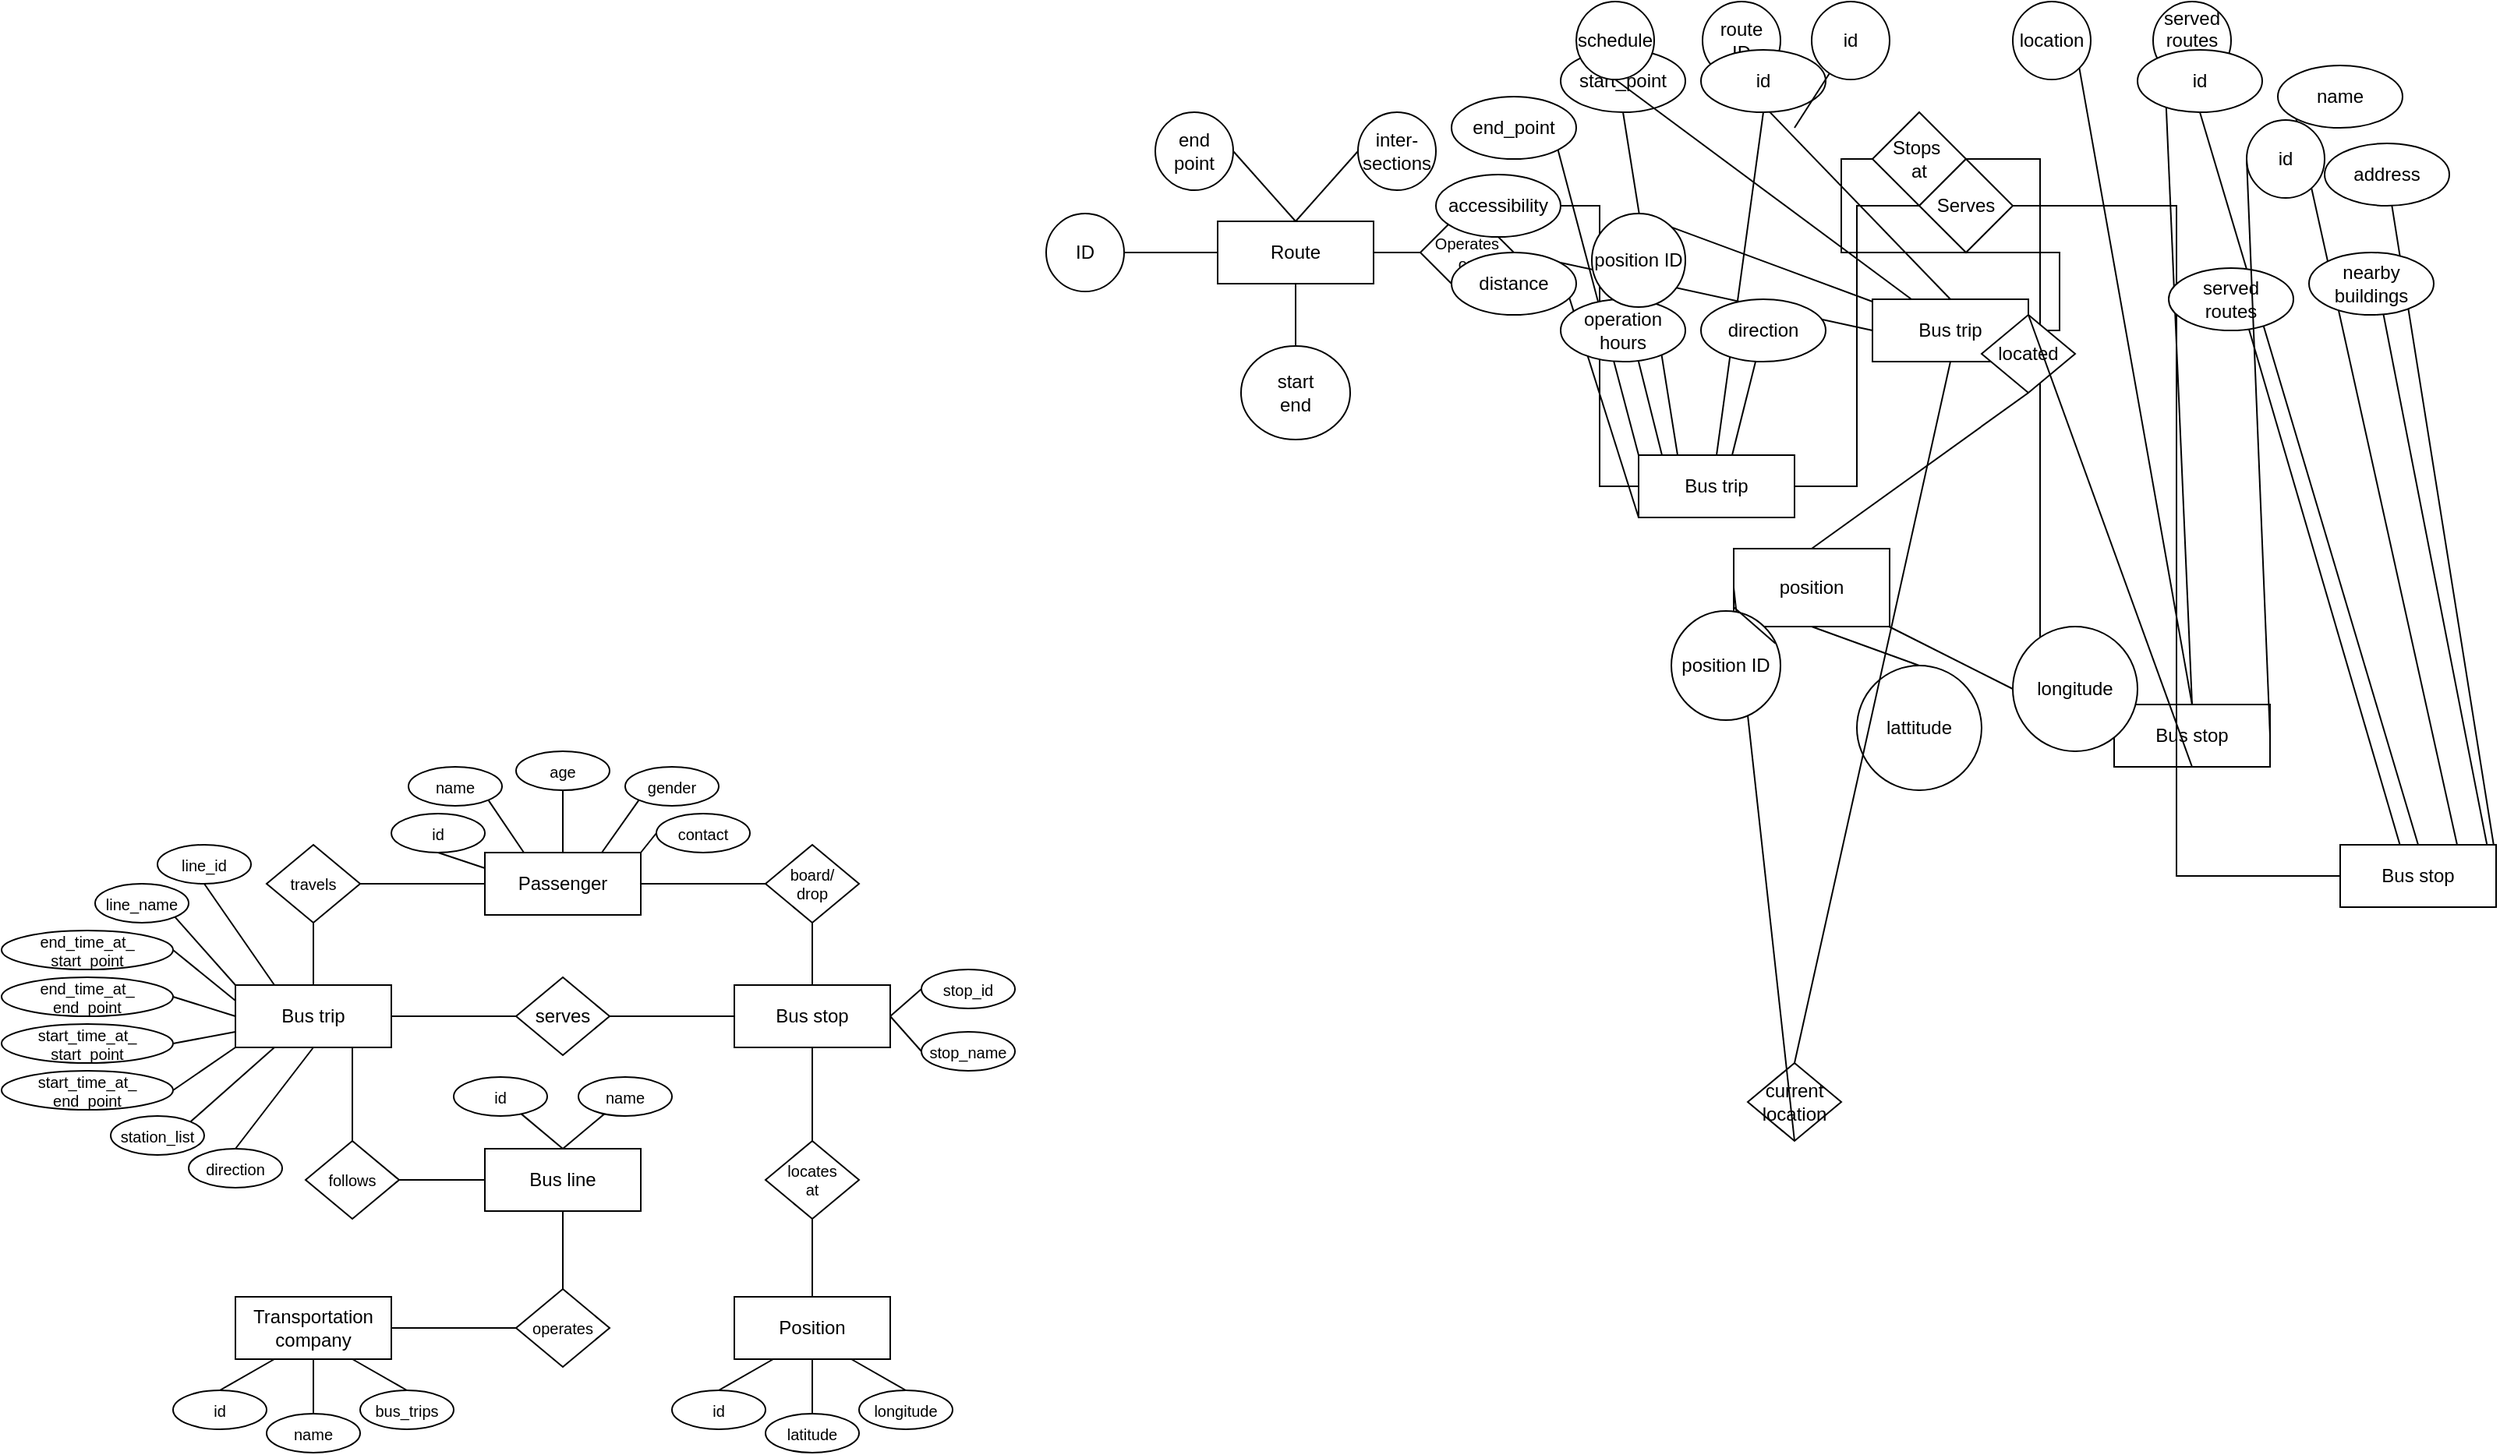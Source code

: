 <mxfile version="24.2.2" type="device">
  <diagram name="Page-1" id="OgqWzHOYpkqpAx2CG4Mx">
    <mxGraphModel dx="1718" dy="446" grid="1" gridSize="10" guides="1" tooltips="1" connect="1" arrows="1" fold="1" page="1" pageScale="1" pageWidth="850" pageHeight="1100" math="0" shadow="0">
      <root>
        <mxCell id="0" />
        <mxCell id="1" parent="0" />
        <mxCell id="xIa3Vx79y7yh4UbGRc0e-11" style="edgeStyle=orthogonalEdgeStyle;rounded=0;orthogonalLoop=1;jettySize=auto;html=1;exitX=1;exitY=0.5;exitDx=0;exitDy=0;entryX=0;entryY=0.5;entryDx=0;entryDy=0;endArrow=none;endFill=0;" parent="1" source="xIa3Vx79y7yh4UbGRc0e-1" target="xIa3Vx79y7yh4UbGRc0e-10" edge="1">
          <mxGeometry relative="1" as="geometry" />
        </mxCell>
        <mxCell id="xIa3Vx79y7yh4UbGRc0e-1" value="Bus trip" style="rounded=0;whiteSpace=wrap;html=1;" parent="1" vertex="1">
          <mxGeometry x="390" y="200" width="100" height="40" as="geometry" />
        </mxCell>
        <mxCell id="xIa3Vx79y7yh4UbGRc0e-22" style="edgeStyle=orthogonalEdgeStyle;rounded=0;orthogonalLoop=1;jettySize=auto;html=1;exitX=1;exitY=0.5;exitDx=0;exitDy=0;entryX=0;entryY=0.5;entryDx=0;entryDy=0;endArrow=none;endFill=0;" parent="1" source="xIa3Vx79y7yh4UbGRc0e-4" target="xIa3Vx79y7yh4UbGRc0e-19" edge="1">
          <mxGeometry relative="1" as="geometry" />
        </mxCell>
        <mxCell id="xIa3Vx79y7yh4UbGRc0e-41" style="rounded=0;orthogonalLoop=1;jettySize=auto;html=1;exitX=0.5;exitY=0;exitDx=0;exitDy=0;entryX=1;entryY=0.5;entryDx=0;entryDy=0;endArrow=none;endFill=0;" parent="1" source="xIa3Vx79y7yh4UbGRc0e-4" target="xIa3Vx79y7yh4UbGRc0e-39" edge="1">
          <mxGeometry relative="1" as="geometry" />
        </mxCell>
        <mxCell id="xIa3Vx79y7yh4UbGRc0e-43" style="rounded=0;orthogonalLoop=1;jettySize=auto;html=1;exitX=0.5;exitY=0;exitDx=0;exitDy=0;entryX=0;entryY=0.5;entryDx=0;entryDy=0;endArrow=none;endFill=0;" parent="1" source="xIa3Vx79y7yh4UbGRc0e-4" target="xIa3Vx79y7yh4UbGRc0e-40" edge="1">
          <mxGeometry relative="1" as="geometry" />
        </mxCell>
        <mxCell id="xIa3Vx79y7yh4UbGRc0e-4" value="Route" style="rounded=0;whiteSpace=wrap;html=1;" parent="1" vertex="1">
          <mxGeometry x="-30" y="150" width="100" height="40" as="geometry" />
        </mxCell>
        <mxCell id="xIa3Vx79y7yh4UbGRc0e-52" style="rounded=0;orthogonalLoop=1;jettySize=auto;html=1;exitX=0.5;exitY=0;exitDx=0;exitDy=0;entryX=1;entryY=1;entryDx=0;entryDy=0;endArrow=none;endFill=0;" parent="1" source="xIa3Vx79y7yh4UbGRc0e-5" target="xIa3Vx79y7yh4UbGRc0e-50" edge="1">
          <mxGeometry relative="1" as="geometry" />
        </mxCell>
        <mxCell id="xIa3Vx79y7yh4UbGRc0e-53" style="rounded=0;orthogonalLoop=1;jettySize=auto;html=1;exitX=0.5;exitY=0;exitDx=0;exitDy=0;entryX=0;entryY=1;entryDx=0;entryDy=0;endArrow=none;endFill=0;" parent="1" source="xIa3Vx79y7yh4UbGRc0e-5" target="xIa3Vx79y7yh4UbGRc0e-51" edge="1">
          <mxGeometry relative="1" as="geometry" />
        </mxCell>
        <mxCell id="xIa3Vx79y7yh4UbGRc0e-5" value="Bus stop" style="rounded=0;whiteSpace=wrap;html=1;" parent="1" vertex="1">
          <mxGeometry x="545" y="460" width="100" height="40" as="geometry" />
        </mxCell>
        <mxCell id="xIa3Vx79y7yh4UbGRc0e-81" style="edgeStyle=orthogonalEdgeStyle;rounded=0;orthogonalLoop=1;jettySize=auto;html=1;exitX=1;exitY=0.5;exitDx=0;exitDy=0;entryX=0;entryY=0.5;entryDx=0;entryDy=0;endArrow=none;endFill=0;" parent="1" source="xIa3Vx79y7yh4UbGRc0e-10" target="xIa3Vx79y7yh4UbGRc0e-5" edge="1">
          <mxGeometry relative="1" as="geometry" />
        </mxCell>
        <mxCell id="xIa3Vx79y7yh4UbGRc0e-10" value="Stops&amp;nbsp;&lt;div&gt;at&lt;/div&gt;" style="rhombus;whiteSpace=wrap;html=1;" parent="1" vertex="1">
          <mxGeometry x="390" y="80" width="60" height="60" as="geometry" />
        </mxCell>
        <mxCell id="xIa3Vx79y7yh4UbGRc0e-23" style="rounded=0;orthogonalLoop=1;jettySize=auto;html=1;exitX=1;exitY=0.5;exitDx=0;exitDy=0;entryX=0;entryY=0.5;entryDx=0;entryDy=0;endArrow=none;endFill=0;" parent="1" source="xIa3Vx79y7yh4UbGRc0e-19" target="xIa3Vx79y7yh4UbGRc0e-1" edge="1">
          <mxGeometry relative="1" as="geometry" />
        </mxCell>
        <mxCell id="xIa3Vx79y7yh4UbGRc0e-19" value="&lt;font style=&quot;font-size: 10px;&quot;&gt;Operates&lt;/font&gt;&lt;div style=&quot;font-size: 10px;&quot;&gt;&lt;font style=&quot;font-size: 10px;&quot;&gt;on&lt;/font&gt;&lt;/div&gt;" style="rhombus;whiteSpace=wrap;html=1;" parent="1" vertex="1">
          <mxGeometry x="100" y="140" width="60" height="60" as="geometry" />
        </mxCell>
        <mxCell id="xIa3Vx79y7yh4UbGRc0e-39" value="end&lt;div&gt;point&lt;/div&gt;" style="ellipse;whiteSpace=wrap;html=1;" parent="1" vertex="1">
          <mxGeometry x="-70" y="80" width="50" height="50" as="geometry" />
        </mxCell>
        <mxCell id="xIa3Vx79y7yh4UbGRc0e-40" value="inter-&lt;div&gt;sections&lt;/div&gt;" style="ellipse;whiteSpace=wrap;html=1;" parent="1" vertex="1">
          <mxGeometry x="60" y="80" width="50" height="50" as="geometry" />
        </mxCell>
        <mxCell id="xIa3Vx79y7yh4UbGRc0e-45" value="route&lt;div&gt;ID&lt;/div&gt;" style="ellipse;whiteSpace=wrap;html=1;" parent="1" vertex="1">
          <mxGeometry x="281" y="9" width="50" height="50" as="geometry" />
        </mxCell>
        <mxCell id="xIa3Vx79y7yh4UbGRc0e-48" style="rounded=0;orthogonalLoop=1;jettySize=auto;html=1;exitX=0.5;exitY=0;exitDx=0;exitDy=0;entryX=0.453;entryY=0.993;entryDx=0;entryDy=0;entryPerimeter=0;endArrow=none;endFill=0;" parent="1" source="xIa3Vx79y7yh4UbGRc0e-1" target="xIa3Vx79y7yh4UbGRc0e-45" edge="1">
          <mxGeometry relative="1" as="geometry" />
        </mxCell>
        <mxCell id="xIa3Vx79y7yh4UbGRc0e-50" value="location" style="ellipse;whiteSpace=wrap;html=1;" parent="1" vertex="1">
          <mxGeometry x="480" y="9" width="50" height="50" as="geometry" />
        </mxCell>
        <mxCell id="xIa3Vx79y7yh4UbGRc0e-51" value="served&lt;div&gt;routes ID&lt;/div&gt;" style="ellipse;whiteSpace=wrap;html=1;" parent="1" vertex="1">
          <mxGeometry x="570" y="9" width="50" height="50" as="geometry" />
        </mxCell>
        <mxCell id="IcOZGdYZxW1Ww55h6HlO-5" style="edgeStyle=orthogonalEdgeStyle;rounded=0;orthogonalLoop=1;jettySize=auto;html=1;exitX=1;exitY=0.5;exitDx=0;exitDy=0;entryX=0;entryY=0.5;entryDx=0;entryDy=0;endArrow=none;endFill=0;" parent="1" source="IcOZGdYZxW1Ww55h6HlO-1" target="IcOZGdYZxW1Ww55h6HlO-4" edge="1">
          <mxGeometry relative="1" as="geometry" />
        </mxCell>
        <mxCell id="IcOZGdYZxW1Ww55h6HlO-14" style="rounded=0;orthogonalLoop=1;jettySize=auto;html=1;exitX=0.5;exitY=0;exitDx=0;exitDy=0;entryX=0.5;entryY=1;entryDx=0;entryDy=0;endArrow=none;endFill=0;" parent="1" source="IcOZGdYZxW1Ww55h6HlO-1" target="IcOZGdYZxW1Ww55h6HlO-7" edge="1">
          <mxGeometry relative="1" as="geometry" />
        </mxCell>
        <mxCell id="IcOZGdYZxW1Ww55h6HlO-15" style="rounded=0;orthogonalLoop=1;jettySize=auto;html=1;exitX=0.25;exitY=0;exitDx=0;exitDy=0;entryX=0.5;entryY=1;entryDx=0;entryDy=0;endArrow=none;endFill=0;" parent="1" source="IcOZGdYZxW1Ww55h6HlO-1" target="IcOZGdYZxW1Ww55h6HlO-8" edge="1">
          <mxGeometry relative="1" as="geometry" />
        </mxCell>
        <mxCell id="IcOZGdYZxW1Ww55h6HlO-16" style="rounded=0;orthogonalLoop=1;jettySize=auto;html=1;exitX=0;exitY=0;exitDx=0;exitDy=0;entryX=1;entryY=1;entryDx=0;entryDy=0;endArrow=none;endFill=0;" parent="1" source="IcOZGdYZxW1Ww55h6HlO-1" target="IcOZGdYZxW1Ww55h6HlO-9" edge="1">
          <mxGeometry relative="1" as="geometry" />
        </mxCell>
        <mxCell id="IcOZGdYZxW1Ww55h6HlO-17" style="edgeStyle=orthogonalEdgeStyle;rounded=0;orthogonalLoop=1;jettySize=auto;html=1;exitX=0;exitY=0.5;exitDx=0;exitDy=0;entryX=1;entryY=0.5;entryDx=0;entryDy=0;endArrow=none;endFill=0;" parent="1" source="IcOZGdYZxW1Ww55h6HlO-1" target="IcOZGdYZxW1Ww55h6HlO-10" edge="1">
          <mxGeometry relative="1" as="geometry" />
        </mxCell>
        <mxCell id="IcOZGdYZxW1Ww55h6HlO-18" style="rounded=0;orthogonalLoop=1;jettySize=auto;html=1;exitX=0;exitY=1;exitDx=0;exitDy=0;entryX=1;entryY=0;entryDx=0;entryDy=0;endArrow=none;endFill=0;" parent="1" source="IcOZGdYZxW1Ww55h6HlO-1" target="IcOZGdYZxW1Ww55h6HlO-11" edge="1">
          <mxGeometry relative="1" as="geometry" />
        </mxCell>
        <mxCell id="IcOZGdYZxW1Ww55h6HlO-19" style="rounded=0;orthogonalLoop=1;jettySize=auto;html=1;exitX=0.25;exitY=1;exitDx=0;exitDy=0;entryX=0.5;entryY=0;entryDx=0;entryDy=0;endArrow=none;endFill=0;" parent="1" source="IcOZGdYZxW1Ww55h6HlO-1" target="IcOZGdYZxW1Ww55h6HlO-12" edge="1">
          <mxGeometry relative="1" as="geometry" />
        </mxCell>
        <mxCell id="IcOZGdYZxW1Ww55h6HlO-20" style="rounded=0;orthogonalLoop=1;jettySize=auto;html=1;exitX=0.5;exitY=1;exitDx=0;exitDy=0;endArrow=none;endFill=0;" parent="1" source="IcOZGdYZxW1Ww55h6HlO-1" target="IcOZGdYZxW1Ww55h6HlO-13" edge="1">
          <mxGeometry relative="1" as="geometry" />
        </mxCell>
        <mxCell id="IcOZGdYZxW1Ww55h6HlO-1" value="Bus trip" style="rounded=0;whiteSpace=wrap;html=1;" parent="1" vertex="1">
          <mxGeometry x="240" y="300" width="100" height="40" as="geometry" />
        </mxCell>
        <mxCell id="IcOZGdYZxW1Ww55h6HlO-27" style="rounded=0;orthogonalLoop=1;jettySize=auto;html=1;exitX=0.5;exitY=0;exitDx=0;exitDy=0;entryX=0.5;entryY=1;entryDx=0;entryDy=0;endArrow=none;endFill=0;" parent="1" source="IcOZGdYZxW1Ww55h6HlO-2" target="IcOZGdYZxW1Ww55h6HlO-21" edge="1">
          <mxGeometry relative="1" as="geometry" />
        </mxCell>
        <mxCell id="IcOZGdYZxW1Ww55h6HlO-28" style="rounded=0;orthogonalLoop=1;jettySize=auto;html=1;exitX=0.75;exitY=0;exitDx=0;exitDy=0;entryX=0;entryY=1;entryDx=0;entryDy=0;endArrow=none;endFill=0;" parent="1" source="IcOZGdYZxW1Ww55h6HlO-2" target="IcOZGdYZxW1Ww55h6HlO-22" edge="1">
          <mxGeometry relative="1" as="geometry" />
        </mxCell>
        <mxCell id="IcOZGdYZxW1Ww55h6HlO-30" style="rounded=0;orthogonalLoop=1;jettySize=auto;html=1;exitX=1;exitY=0.25;exitDx=0;exitDy=0;endArrow=none;endFill=0;" parent="1" source="IcOZGdYZxW1Ww55h6HlO-2" target="IcOZGdYZxW1Ww55h6HlO-24" edge="1">
          <mxGeometry relative="1" as="geometry" />
        </mxCell>
        <mxCell id="IcOZGdYZxW1Ww55h6HlO-31" style="rounded=0;orthogonalLoop=1;jettySize=auto;html=1;exitX=1;exitY=0.75;exitDx=0;exitDy=0;entryX=0.5;entryY=0;entryDx=0;entryDy=0;endArrow=none;endFill=0;" parent="1" source="IcOZGdYZxW1Ww55h6HlO-2" target="IcOZGdYZxW1Ww55h6HlO-25" edge="1">
          <mxGeometry relative="1" as="geometry" />
        </mxCell>
        <mxCell id="IcOZGdYZxW1Ww55h6HlO-32" style="rounded=0;orthogonalLoop=1;jettySize=auto;html=1;exitX=0.5;exitY=1;exitDx=0;exitDy=0;entryX=0.5;entryY=0;entryDx=0;entryDy=0;endArrow=none;endFill=0;" parent="1" source="IcOZGdYZxW1Ww55h6HlO-2" target="IcOZGdYZxW1Ww55h6HlO-26" edge="1">
          <mxGeometry relative="1" as="geometry" />
        </mxCell>
        <mxCell id="9XaV_-jRwgUX_-iaE8U2-2" style="rounded=0;orthogonalLoop=1;jettySize=auto;html=1;exitX=0;exitY=0.5;exitDx=0;exitDy=0;entryX=1;entryY=0;entryDx=0;entryDy=0;endArrow=none;endFill=0;" parent="1" source="IcOZGdYZxW1Ww55h6HlO-2" edge="1">
          <mxGeometry relative="1" as="geometry" />
        </mxCell>
        <mxCell id="IcOZGdYZxW1Ww55h6HlO-2" value="Bus stop" style="rounded=0;whiteSpace=wrap;html=1;" parent="1" vertex="1">
          <mxGeometry x="690" y="550" width="100" height="40" as="geometry" />
        </mxCell>
        <mxCell id="IcOZGdYZxW1Ww55h6HlO-6" style="edgeStyle=orthogonalEdgeStyle;rounded=0;orthogonalLoop=1;jettySize=auto;html=1;exitX=1;exitY=0.5;exitDx=0;exitDy=0;entryX=0;entryY=0.5;entryDx=0;entryDy=0;endArrow=none;endFill=0;" parent="1" source="IcOZGdYZxW1Ww55h6HlO-4" target="IcOZGdYZxW1Ww55h6HlO-2" edge="1">
          <mxGeometry relative="1" as="geometry" />
        </mxCell>
        <mxCell id="IcOZGdYZxW1Ww55h6HlO-4" value="Serves" style="rhombus;whiteSpace=wrap;html=1;" parent="1" vertex="1">
          <mxGeometry x="420" y="110" width="60" height="60" as="geometry" />
        </mxCell>
        <mxCell id="IcOZGdYZxW1Ww55h6HlO-7" value="id" style="ellipse;whiteSpace=wrap;html=1;" parent="1" vertex="1">
          <mxGeometry x="280" y="40" width="80" height="40" as="geometry" />
        </mxCell>
        <mxCell id="IcOZGdYZxW1Ww55h6HlO-8" value="start_point" style="ellipse;whiteSpace=wrap;html=1;" parent="1" vertex="1">
          <mxGeometry x="190" y="40" width="80" height="40" as="geometry" />
        </mxCell>
        <mxCell id="IcOZGdYZxW1Ww55h6HlO-9" value="end_point" style="ellipse;whiteSpace=wrap;html=1;" parent="1" vertex="1">
          <mxGeometry x="120" y="70" width="80" height="40" as="geometry" />
        </mxCell>
        <mxCell id="IcOZGdYZxW1Ww55h6HlO-10" value="accessibility" style="ellipse;whiteSpace=wrap;html=1;" parent="1" vertex="1">
          <mxGeometry x="110" y="120" width="80" height="40" as="geometry" />
        </mxCell>
        <mxCell id="IcOZGdYZxW1Ww55h6HlO-11" value="distance" style="ellipse;whiteSpace=wrap;html=1;" parent="1" vertex="1">
          <mxGeometry x="120" y="170" width="80" height="40" as="geometry" />
        </mxCell>
        <mxCell id="IcOZGdYZxW1Ww55h6HlO-12" value="operation&lt;div&gt;hours&lt;/div&gt;" style="ellipse;whiteSpace=wrap;html=1;" parent="1" vertex="1">
          <mxGeometry x="190" y="200" width="80" height="40" as="geometry" />
        </mxCell>
        <mxCell id="IcOZGdYZxW1Ww55h6HlO-13" value="direction" style="ellipse;whiteSpace=wrap;html=1;" parent="1" vertex="1">
          <mxGeometry x="280" y="200" width="80" height="40" as="geometry" />
        </mxCell>
        <mxCell id="IcOZGdYZxW1Ww55h6HlO-21" value="id" style="ellipse;whiteSpace=wrap;html=1;" parent="1" vertex="1">
          <mxGeometry x="560" y="40" width="80" height="40" as="geometry" />
        </mxCell>
        <mxCell id="IcOZGdYZxW1Ww55h6HlO-22" value="name" style="ellipse;whiteSpace=wrap;html=1;" parent="1" vertex="1">
          <mxGeometry x="650" y="50" width="80" height="40" as="geometry" />
        </mxCell>
        <mxCell id="IcOZGdYZxW1Ww55h6HlO-24" value="address" style="ellipse;whiteSpace=wrap;html=1;" parent="1" vertex="1">
          <mxGeometry x="680" y="100" width="80" height="40" as="geometry" />
        </mxCell>
        <mxCell id="IcOZGdYZxW1Ww55h6HlO-25" value="nearby&lt;div&gt;buildings&lt;/div&gt;" style="ellipse;whiteSpace=wrap;html=1;" parent="1" vertex="1">
          <mxGeometry x="670" y="170" width="80" height="40" as="geometry" />
        </mxCell>
        <mxCell id="IcOZGdYZxW1Ww55h6HlO-26" value="served&lt;div&gt;routes&lt;/div&gt;" style="ellipse;whiteSpace=wrap;html=1;" parent="1" vertex="1">
          <mxGeometry x="580" y="180" width="80" height="40" as="geometry" />
        </mxCell>
        <mxCell id="9XaV_-jRwgUX_-iaE8U2-9" style="rounded=0;orthogonalLoop=1;jettySize=auto;html=1;exitX=1;exitY=0.5;exitDx=0;exitDy=0;entryX=0;entryY=0;entryDx=0;entryDy=0;endArrow=none;endFill=0;" parent="1" edge="1">
          <mxGeometry relative="1" as="geometry" />
        </mxCell>
        <mxCell id="QBGAywy0s2tyQeMW8puN-1" value="position" style="html=1;dashed=0;whiteSpace=wrap;" parent="1" vertex="1">
          <mxGeometry x="301" y="360" width="100" height="50" as="geometry" />
        </mxCell>
        <mxCell id="QBGAywy0s2tyQeMW8puN-2" value="located" style="shape=rhombus;html=1;dashed=0;whiteSpace=wrap;perimeter=rhombusPerimeter;" parent="1" vertex="1">
          <mxGeometry x="460" y="210" width="60" height="50" as="geometry" />
        </mxCell>
        <mxCell id="QBGAywy0s2tyQeMW8puN-3" value="" style="endArrow=none;html=1;rounded=0;entryX=0.5;entryY=1;entryDx=0;entryDy=0;exitX=0.5;exitY=0;exitDx=0;exitDy=0;" parent="1" source="QBGAywy0s2tyQeMW8puN-2" target="xIa3Vx79y7yh4UbGRc0e-5" edge="1">
          <mxGeometry relative="1" as="geometry">
            <mxPoint x="480" y="300" as="sourcePoint" />
            <mxPoint x="640" y="300" as="targetPoint" />
          </mxGeometry>
        </mxCell>
        <mxCell id="QBGAywy0s2tyQeMW8puN-4" value="" style="endArrow=none;html=1;rounded=0;exitX=0.5;exitY=0;exitDx=0;exitDy=0;entryX=0.5;entryY=1;entryDx=0;entryDy=0;" parent="1" source="QBGAywy0s2tyQeMW8puN-1" target="QBGAywy0s2tyQeMW8puN-2" edge="1">
          <mxGeometry relative="1" as="geometry">
            <mxPoint x="480" y="300" as="sourcePoint" />
            <mxPoint x="640" y="300" as="targetPoint" />
          </mxGeometry>
        </mxCell>
        <mxCell id="QBGAywy0s2tyQeMW8puN-8" value="longitude" style="ellipse;whiteSpace=wrap;html=1;dashed=0;" parent="1" vertex="1">
          <mxGeometry x="480" y="410" width="80" height="80" as="geometry" />
        </mxCell>
        <mxCell id="QBGAywy0s2tyQeMW8puN-10" value="lattitude" style="ellipse;whiteSpace=wrap;html=1;dashed=0;" parent="1" vertex="1">
          <mxGeometry x="380" y="435" width="80" height="80" as="geometry" />
        </mxCell>
        <mxCell id="QBGAywy0s2tyQeMW8puN-12" value="" style="endArrow=none;html=1;rounded=0;exitX=0.5;exitY=1;exitDx=0;exitDy=0;entryX=0.5;entryY=0;entryDx=0;entryDy=0;" parent="1" source="xIa3Vx79y7yh4UbGRc0e-1" target="QBGAywy0s2tyQeMW8puN-15" edge="1">
          <mxGeometry relative="1" as="geometry">
            <mxPoint x="290" y="300" as="sourcePoint" />
            <mxPoint x="305" y="190" as="targetPoint" />
          </mxGeometry>
        </mxCell>
        <mxCell id="QBGAywy0s2tyQeMW8puN-13" value="" style="endArrow=none;html=1;rounded=0;entryX=0;entryY=0.5;entryDx=0;entryDy=0;" parent="1" source="QBGAywy0s2tyQeMW8puN-1" target="QBGAywy0s2tyQeMW8puN-8" edge="1">
          <mxGeometry relative="1" as="geometry">
            <mxPoint x="480" y="300" as="sourcePoint" />
            <mxPoint x="640" y="300" as="targetPoint" />
          </mxGeometry>
        </mxCell>
        <mxCell id="QBGAywy0s2tyQeMW8puN-14" value="" style="endArrow=none;html=1;rounded=0;entryX=0.5;entryY=0;entryDx=0;entryDy=0;exitX=0.5;exitY=1;exitDx=0;exitDy=0;" parent="1" source="QBGAywy0s2tyQeMW8puN-1" target="QBGAywy0s2tyQeMW8puN-10" edge="1">
          <mxGeometry relative="1" as="geometry">
            <mxPoint x="480" y="355" as="sourcePoint" />
            <mxPoint x="545" y="355" as="targetPoint" />
          </mxGeometry>
        </mxCell>
        <mxCell id="QBGAywy0s2tyQeMW8puN-15" value="current location" style="shape=rhombus;html=1;dashed=0;whiteSpace=wrap;perimeter=rhombusPerimeter;" parent="1" vertex="1">
          <mxGeometry x="310" y="690" width="60" height="50" as="geometry" />
        </mxCell>
        <mxCell id="QBGAywy0s2tyQeMW8puN-16" value="" style="endArrow=none;html=1;rounded=0;exitX=0.5;exitY=1;exitDx=0;exitDy=0;entryX=0;entryY=0.5;entryDx=0;entryDy=0;" parent="1" source="QBGAywy0s2tyQeMW8puN-15" target="QBGAywy0s2tyQeMW8puN-1" edge="1">
          <mxGeometry relative="1" as="geometry">
            <mxPoint x="480" y="300" as="sourcePoint" />
            <mxPoint x="640" y="300" as="targetPoint" />
          </mxGeometry>
        </mxCell>
        <mxCell id="QBGAywy0s2tyQeMW8puN-18" value="schedule" style="ellipse;whiteSpace=wrap;html=1;" parent="1" vertex="1">
          <mxGeometry x="200" y="9" width="50" height="50" as="geometry" />
        </mxCell>
        <mxCell id="QBGAywy0s2tyQeMW8puN-19" value="" style="endArrow=none;html=1;rounded=0;entryX=0.25;entryY=0;entryDx=0;entryDy=0;exitX=0.5;exitY=1;exitDx=0;exitDy=0;" parent="1" source="QBGAywy0s2tyQeMW8puN-18" target="xIa3Vx79y7yh4UbGRc0e-1" edge="1">
          <mxGeometry relative="1" as="geometry">
            <mxPoint x="300" y="290" as="sourcePoint" />
            <mxPoint x="460" y="290" as="targetPoint" />
          </mxGeometry>
        </mxCell>
        <mxCell id="QBGAywy0s2tyQeMW8puN-21" value="id" style="ellipse;whiteSpace=wrap;html=1;" parent="1" vertex="1">
          <mxGeometry x="351" y="9" width="50" height="50" as="geometry" />
        </mxCell>
        <mxCell id="QBGAywy0s2tyQeMW8puN-22" value="" style="endArrow=none;html=1;rounded=0;" parent="1" target="QBGAywy0s2tyQeMW8puN-21" edge="1">
          <mxGeometry relative="1" as="geometry">
            <mxPoint x="340" y="90" as="sourcePoint" />
            <mxPoint x="460" y="290" as="targetPoint" />
          </mxGeometry>
        </mxCell>
        <mxCell id="QBGAywy0s2tyQeMW8puN-24" value="id" style="ellipse;whiteSpace=wrap;html=1;rounded=0;" parent="1" vertex="1">
          <mxGeometry x="630" y="85" width="50" height="50" as="geometry" />
        </mxCell>
        <mxCell id="QBGAywy0s2tyQeMW8puN-26" style="rounded=0;orthogonalLoop=1;jettySize=auto;html=1;exitX=1;exitY=0.5;exitDx=0;exitDy=0;entryX=0;entryY=0.5;entryDx=0;entryDy=0;endArrow=none;endFill=0;" parent="1" source="xIa3Vx79y7yh4UbGRc0e-5" target="QBGAywy0s2tyQeMW8puN-24" edge="1">
          <mxGeometry relative="1" as="geometry">
            <mxPoint x="540" y="100" as="sourcePoint" />
            <mxPoint x="567" y="62" as="targetPoint" />
          </mxGeometry>
        </mxCell>
        <mxCell id="QBGAywy0s2tyQeMW8puN-27" value="start&lt;div&gt;end&lt;/div&gt;" style="ellipse;whiteSpace=wrap;html=1;rounded=0;" parent="1" vertex="1">
          <mxGeometry x="-15" y="230" width="70" height="60" as="geometry" />
        </mxCell>
        <mxCell id="QBGAywy0s2tyQeMW8puN-29" value="" style="endArrow=none;html=1;rounded=0;exitX=0.5;exitY=1;exitDx=0;exitDy=0;entryX=0.5;entryY=0;entryDx=0;entryDy=0;" parent="1" source="xIa3Vx79y7yh4UbGRc0e-4" target="QBGAywy0s2tyQeMW8puN-27" edge="1">
          <mxGeometry relative="1" as="geometry">
            <mxPoint x="300" y="290" as="sourcePoint" />
            <mxPoint x="460" y="290" as="targetPoint" />
          </mxGeometry>
        </mxCell>
        <mxCell id="QBGAywy0s2tyQeMW8puN-30" value="ID" style="ellipse;whiteSpace=wrap;html=1;rounded=0;" parent="1" vertex="1">
          <mxGeometry x="-140" y="145" width="50" height="50" as="geometry" />
        </mxCell>
        <mxCell id="QBGAywy0s2tyQeMW8puN-32" value="" style="endArrow=none;html=1;rounded=0;exitX=0;exitY=0.5;exitDx=0;exitDy=0;entryX=1;entryY=0.5;entryDx=0;entryDy=0;" parent="1" source="xIa3Vx79y7yh4UbGRc0e-4" target="QBGAywy0s2tyQeMW8puN-30" edge="1">
          <mxGeometry relative="1" as="geometry">
            <mxPoint x="30" y="200" as="sourcePoint" />
            <mxPoint x="30" y="240" as="targetPoint" />
          </mxGeometry>
        </mxCell>
        <mxCell id="QBGAywy0s2tyQeMW8puN-33" value="position ID" style="ellipse;whiteSpace=wrap;html=1;dashed=0;" parent="1" vertex="1">
          <mxGeometry x="261" y="400" width="70" height="70" as="geometry" />
        </mxCell>
        <mxCell id="QBGAywy0s2tyQeMW8puN-35" value="" style="endArrow=none;html=1;rounded=0;entryX=0.952;entryY=0.297;entryDx=0;entryDy=0;exitX=0;exitY=0.75;exitDx=0;exitDy=0;entryPerimeter=0;" parent="1" source="QBGAywy0s2tyQeMW8puN-1" target="QBGAywy0s2tyQeMW8puN-33" edge="1">
          <mxGeometry relative="1" as="geometry">
            <mxPoint x="430" y="380" as="sourcePoint" />
            <mxPoint x="430" y="445" as="targetPoint" />
          </mxGeometry>
        </mxCell>
        <mxCell id="QBGAywy0s2tyQeMW8puN-36" value="position ID" style="ellipse;whiteSpace=wrap;html=1;dashed=0;" parent="1" vertex="1">
          <mxGeometry x="210" y="145" width="60" height="60" as="geometry" />
        </mxCell>
        <mxCell id="QBGAywy0s2tyQeMW8puN-37" value="" style="endArrow=none;html=1;rounded=0;exitX=1;exitY=0;exitDx=0;exitDy=0;" parent="1" source="QBGAywy0s2tyQeMW8puN-36" target="xIa3Vx79y7yh4UbGRc0e-1" edge="1">
          <mxGeometry relative="1" as="geometry">
            <mxPoint x="260" y="290" as="sourcePoint" />
            <mxPoint x="420" y="290" as="targetPoint" />
          </mxGeometry>
        </mxCell>
        <mxCell id="IktET_3hy7MtRaVNyWZP-7" style="edgeStyle=orthogonalEdgeStyle;rounded=0;orthogonalLoop=1;jettySize=auto;html=1;exitX=1;exitY=0.5;exitDx=0;exitDy=0;entryX=0;entryY=0.5;entryDx=0;entryDy=0;endArrow=none;endFill=0;" parent="1" source="IktET_3hy7MtRaVNyWZP-1" target="IktET_3hy7MtRaVNyWZP-6" edge="1">
          <mxGeometry relative="1" as="geometry" />
        </mxCell>
        <mxCell id="IktET_3hy7MtRaVNyWZP-17" style="rounded=0;orthogonalLoop=1;jettySize=auto;html=1;exitX=0.5;exitY=0;exitDx=0;exitDy=0;entryX=0.5;entryY=1;entryDx=0;entryDy=0;endArrow=none;endFill=0;" parent="1" source="IktET_3hy7MtRaVNyWZP-1" target="IktET_3hy7MtRaVNyWZP-15" edge="1">
          <mxGeometry relative="1" as="geometry" />
        </mxCell>
        <mxCell id="IktET_3hy7MtRaVNyWZP-1" value="Bus trip" style="rounded=0;whiteSpace=wrap;html=1;" parent="1" vertex="1">
          <mxGeometry x="-660" y="640" width="100" height="40" as="geometry" />
        </mxCell>
        <mxCell id="IktET_3hy7MtRaVNyWZP-21" style="edgeStyle=orthogonalEdgeStyle;rounded=0;orthogonalLoop=1;jettySize=auto;html=1;exitX=0.5;exitY=1;exitDx=0;exitDy=0;entryX=0.5;entryY=0;entryDx=0;entryDy=0;endArrow=none;endFill=0;" parent="1" source="IktET_3hy7MtRaVNyWZP-2" target="IktET_3hy7MtRaVNyWZP-9" edge="1">
          <mxGeometry relative="1" as="geometry" />
        </mxCell>
        <mxCell id="SACcTHGoo8IFBEFJD3aP-7" style="rounded=0;orthogonalLoop=1;jettySize=auto;html=1;exitX=1;exitY=0.5;exitDx=0;exitDy=0;entryX=0;entryY=0.5;entryDx=0;entryDy=0;endArrow=none;endFill=0;" edge="1" parent="1" source="IktET_3hy7MtRaVNyWZP-2" target="IktET_3hy7MtRaVNyWZP-52">
          <mxGeometry relative="1" as="geometry" />
        </mxCell>
        <mxCell id="SACcTHGoo8IFBEFJD3aP-8" style="rounded=0;orthogonalLoop=1;jettySize=auto;html=1;exitX=1;exitY=0.5;exitDx=0;exitDy=0;entryX=0;entryY=0.5;entryDx=0;entryDy=0;endArrow=none;endFill=0;" edge="1" parent="1" source="IktET_3hy7MtRaVNyWZP-2" target="IktET_3hy7MtRaVNyWZP-53">
          <mxGeometry relative="1" as="geometry" />
        </mxCell>
        <mxCell id="IktET_3hy7MtRaVNyWZP-2" value="Bus stop" style="rounded=0;whiteSpace=wrap;html=1;" parent="1" vertex="1">
          <mxGeometry x="-340" y="640" width="100" height="40" as="geometry" />
        </mxCell>
        <mxCell id="IktET_3hy7MtRaVNyWZP-3" value="Position" style="html=1;dashed=0;whiteSpace=wrap;" parent="1" vertex="1">
          <mxGeometry x="-340" y="840" width="100" height="40" as="geometry" />
        </mxCell>
        <mxCell id="SACcTHGoo8IFBEFJD3aP-2" style="rounded=0;orthogonalLoop=1;jettySize=auto;html=1;exitX=1;exitY=0.5;exitDx=0;exitDy=0;entryX=0;entryY=0.5;entryDx=0;entryDy=0;endArrow=none;endFill=0;" edge="1" parent="1" source="IktET_3hy7MtRaVNyWZP-4" target="IktET_3hy7MtRaVNyWZP-12">
          <mxGeometry relative="1" as="geometry" />
        </mxCell>
        <mxCell id="IktET_3hy7MtRaVNyWZP-4" value="Transportation&lt;div&gt;company&lt;/div&gt;" style="html=1;dashed=0;whiteSpace=wrap;" parent="1" vertex="1">
          <mxGeometry x="-660" y="840" width="100" height="40" as="geometry" />
        </mxCell>
        <mxCell id="IktET_3hy7MtRaVNyWZP-20" style="edgeStyle=orthogonalEdgeStyle;rounded=0;orthogonalLoop=1;jettySize=auto;html=1;exitX=1;exitY=0.5;exitDx=0;exitDy=0;entryX=0;entryY=0.5;entryDx=0;entryDy=0;endArrow=none;endFill=0;" parent="1" source="IktET_3hy7MtRaVNyWZP-5" target="IktET_3hy7MtRaVNyWZP-18" edge="1">
          <mxGeometry relative="1" as="geometry" />
        </mxCell>
        <mxCell id="IktET_3hy7MtRaVNyWZP-5" value="Passenger" style="html=1;dashed=0;whiteSpace=wrap;" parent="1" vertex="1">
          <mxGeometry x="-500" y="555" width="100" height="40" as="geometry" />
        </mxCell>
        <mxCell id="IktET_3hy7MtRaVNyWZP-8" style="edgeStyle=orthogonalEdgeStyle;rounded=0;orthogonalLoop=1;jettySize=auto;html=1;exitX=1;exitY=0.5;exitDx=0;exitDy=0;endArrow=none;endFill=0;" parent="1" source="IktET_3hy7MtRaVNyWZP-6" target="IktET_3hy7MtRaVNyWZP-2" edge="1">
          <mxGeometry relative="1" as="geometry" />
        </mxCell>
        <mxCell id="IktET_3hy7MtRaVNyWZP-6" value="serves" style="shape=rhombus;html=1;dashed=0;whiteSpace=wrap;perimeter=rhombusPerimeter;" parent="1" vertex="1">
          <mxGeometry x="-480" y="635" width="60" height="50" as="geometry" />
        </mxCell>
        <mxCell id="IktET_3hy7MtRaVNyWZP-11" style="edgeStyle=orthogonalEdgeStyle;rounded=0;orthogonalLoop=1;jettySize=auto;html=1;exitX=0.5;exitY=1;exitDx=0;exitDy=0;entryX=0.5;entryY=0;entryDx=0;entryDy=0;endArrow=none;endFill=0;" parent="1" source="IktET_3hy7MtRaVNyWZP-9" target="IktET_3hy7MtRaVNyWZP-3" edge="1">
          <mxGeometry relative="1" as="geometry" />
        </mxCell>
        <mxCell id="IktET_3hy7MtRaVNyWZP-9" value="&lt;font style=&quot;font-size: 10px;&quot;&gt;locates&lt;/font&gt;&lt;div style=&quot;font-size: 10px;&quot;&gt;&lt;font style=&quot;font-size: 10px;&quot;&gt;at&lt;/font&gt;&lt;/div&gt;" style="shape=rhombus;html=1;dashed=0;whiteSpace=wrap;perimeter=rhombusPerimeter;fontSize=10;" parent="1" vertex="1">
          <mxGeometry x="-320" y="740" width="60" height="50" as="geometry" />
        </mxCell>
        <mxCell id="SACcTHGoo8IFBEFJD3aP-3" style="edgeStyle=orthogonalEdgeStyle;rounded=0;orthogonalLoop=1;jettySize=auto;html=1;exitX=0.5;exitY=0;exitDx=0;exitDy=0;entryX=0.5;entryY=1;entryDx=0;entryDy=0;endArrow=none;endFill=0;" edge="1" parent="1" source="IktET_3hy7MtRaVNyWZP-12" target="SACcTHGoo8IFBEFJD3aP-1">
          <mxGeometry relative="1" as="geometry" />
        </mxCell>
        <mxCell id="IktET_3hy7MtRaVNyWZP-12" value="operates" style="shape=rhombus;html=1;dashed=0;whiteSpace=wrap;perimeter=rhombusPerimeter;fontSize=10;" parent="1" vertex="1">
          <mxGeometry x="-480" y="835" width="60" height="50" as="geometry" />
        </mxCell>
        <mxCell id="IktET_3hy7MtRaVNyWZP-16" style="rounded=0;orthogonalLoop=1;jettySize=auto;html=1;exitX=1;exitY=0.5;exitDx=0;exitDy=0;entryX=0;entryY=0.5;entryDx=0;entryDy=0;endArrow=none;endFill=0;" parent="1" source="IktET_3hy7MtRaVNyWZP-15" target="IktET_3hy7MtRaVNyWZP-5" edge="1">
          <mxGeometry relative="1" as="geometry" />
        </mxCell>
        <mxCell id="IktET_3hy7MtRaVNyWZP-15" value="travels" style="shape=rhombus;html=1;dashed=0;whiteSpace=wrap;perimeter=rhombusPerimeter;fontSize=10;" parent="1" vertex="1">
          <mxGeometry x="-640" y="550" width="60" height="50" as="geometry" />
        </mxCell>
        <mxCell id="IktET_3hy7MtRaVNyWZP-19" style="edgeStyle=orthogonalEdgeStyle;rounded=0;orthogonalLoop=1;jettySize=auto;html=1;exitX=0.5;exitY=1;exitDx=0;exitDy=0;entryX=0.5;entryY=0;entryDx=0;entryDy=0;endArrow=none;endFill=0;" parent="1" source="IktET_3hy7MtRaVNyWZP-18" target="IktET_3hy7MtRaVNyWZP-2" edge="1">
          <mxGeometry relative="1" as="geometry" />
        </mxCell>
        <mxCell id="IktET_3hy7MtRaVNyWZP-18" value="board/&lt;div&gt;drop&lt;/div&gt;" style="shape=rhombus;html=1;dashed=0;whiteSpace=wrap;perimeter=rhombusPerimeter;fontSize=10;" parent="1" vertex="1">
          <mxGeometry x="-320" y="550" width="60" height="50" as="geometry" />
        </mxCell>
        <mxCell id="SACcTHGoo8IFBEFJD3aP-15" style="rounded=0;orthogonalLoop=1;jettySize=auto;html=1;exitX=0.5;exitY=1;exitDx=0;exitDy=0;entryX=0.25;entryY=0;entryDx=0;entryDy=0;endArrow=none;endFill=0;" edge="1" parent="1" source="IktET_3hy7MtRaVNyWZP-22" target="IktET_3hy7MtRaVNyWZP-1">
          <mxGeometry relative="1" as="geometry" />
        </mxCell>
        <mxCell id="IktET_3hy7MtRaVNyWZP-22" value="line_id" style="ellipse;whiteSpace=wrap;html=1;fontSize=10;" parent="1" vertex="1">
          <mxGeometry x="-710" y="550" width="60" height="25" as="geometry" />
        </mxCell>
        <mxCell id="SACcTHGoo8IFBEFJD3aP-16" style="rounded=0;orthogonalLoop=1;jettySize=auto;html=1;exitX=1;exitY=1;exitDx=0;exitDy=0;entryX=0;entryY=0;entryDx=0;entryDy=0;endArrow=none;endFill=0;" edge="1" parent="1" source="IktET_3hy7MtRaVNyWZP-26" target="IktET_3hy7MtRaVNyWZP-1">
          <mxGeometry relative="1" as="geometry" />
        </mxCell>
        <mxCell id="IktET_3hy7MtRaVNyWZP-26" value="line_name" style="ellipse;whiteSpace=wrap;html=1;fontSize=10;" parent="1" vertex="1">
          <mxGeometry x="-750" y="575" width="60" height="25" as="geometry" />
        </mxCell>
        <mxCell id="SACcTHGoo8IFBEFJD3aP-17" style="rounded=0;orthogonalLoop=1;jettySize=auto;html=1;exitX=1;exitY=0.5;exitDx=0;exitDy=0;entryX=0;entryY=0.25;entryDx=0;entryDy=0;endArrow=none;endFill=0;" edge="1" parent="1" source="IktET_3hy7MtRaVNyWZP-27" target="IktET_3hy7MtRaVNyWZP-1">
          <mxGeometry relative="1" as="geometry" />
        </mxCell>
        <mxCell id="IktET_3hy7MtRaVNyWZP-27" value="end_time&lt;span style=&quot;background-color: initial;&quot;&gt;_at&lt;/span&gt;&lt;span style=&quot;background-color: initial;&quot;&gt;_&lt;/span&gt;&lt;div&gt;&lt;span style=&quot;background-color: initial;&quot;&gt;start_point&lt;/span&gt;&lt;/div&gt;" style="ellipse;whiteSpace=wrap;html=1;fontSize=10;" parent="1" vertex="1">
          <mxGeometry x="-810" y="605" width="110" height="25" as="geometry" />
        </mxCell>
        <mxCell id="IktET_3hy7MtRaVNyWZP-43" style="rounded=0;orthogonalLoop=1;jettySize=auto;html=1;exitX=0.5;exitY=0;exitDx=0;exitDy=0;entryX=0.25;entryY=1;entryDx=0;entryDy=0;endArrow=none;endFill=0;" parent="1" source="IktET_3hy7MtRaVNyWZP-40" target="IktET_3hy7MtRaVNyWZP-4" edge="1">
          <mxGeometry relative="1" as="geometry" />
        </mxCell>
        <mxCell id="IktET_3hy7MtRaVNyWZP-40" value="id" style="ellipse;whiteSpace=wrap;html=1;fontSize=10;" parent="1" vertex="1">
          <mxGeometry x="-700" y="900" width="60" height="25" as="geometry" />
        </mxCell>
        <mxCell id="IktET_3hy7MtRaVNyWZP-44" style="rounded=0;orthogonalLoop=1;jettySize=auto;html=1;exitX=0.5;exitY=0;exitDx=0;exitDy=0;entryX=0.5;entryY=1;entryDx=0;entryDy=0;endArrow=none;endFill=0;" parent="1" source="IktET_3hy7MtRaVNyWZP-41" target="IktET_3hy7MtRaVNyWZP-4" edge="1">
          <mxGeometry relative="1" as="geometry" />
        </mxCell>
        <mxCell id="IktET_3hy7MtRaVNyWZP-41" value="name" style="ellipse;whiteSpace=wrap;html=1;fontSize=10;" parent="1" vertex="1">
          <mxGeometry x="-640" y="915" width="60" height="25" as="geometry" />
        </mxCell>
        <mxCell id="IktET_3hy7MtRaVNyWZP-45" style="rounded=0;orthogonalLoop=1;jettySize=auto;html=1;exitX=0.5;exitY=0;exitDx=0;exitDy=0;entryX=0.75;entryY=1;entryDx=0;entryDy=0;endArrow=none;endFill=0;" parent="1" source="IktET_3hy7MtRaVNyWZP-42" target="IktET_3hy7MtRaVNyWZP-4" edge="1">
          <mxGeometry relative="1" as="geometry" />
        </mxCell>
        <mxCell id="IktET_3hy7MtRaVNyWZP-42" value="bus_trips" style="ellipse;whiteSpace=wrap;html=1;fontSize=10;" parent="1" vertex="1">
          <mxGeometry x="-580" y="900" width="60" height="25" as="geometry" />
        </mxCell>
        <mxCell id="IktET_3hy7MtRaVNyWZP-49" style="rounded=0;orthogonalLoop=1;jettySize=auto;html=1;exitX=0.5;exitY=0;exitDx=0;exitDy=0;entryX=0.5;entryY=1;entryDx=0;entryDy=0;endArrow=none;endFill=0;" parent="1" source="IktET_3hy7MtRaVNyWZP-46" target="IktET_3hy7MtRaVNyWZP-3" edge="1">
          <mxGeometry relative="1" as="geometry" />
        </mxCell>
        <mxCell id="IktET_3hy7MtRaVNyWZP-46" value="latitude" style="ellipse;whiteSpace=wrap;html=1;fontSize=10;" parent="1" vertex="1">
          <mxGeometry x="-320" y="915" width="60" height="25" as="geometry" />
        </mxCell>
        <mxCell id="IktET_3hy7MtRaVNyWZP-51" style="rounded=0;orthogonalLoop=1;jettySize=auto;html=1;exitX=0.5;exitY=0;exitDx=0;exitDy=0;entryX=0.75;entryY=1;entryDx=0;entryDy=0;endArrow=none;endFill=0;" parent="1" source="IktET_3hy7MtRaVNyWZP-47" target="IktET_3hy7MtRaVNyWZP-3" edge="1">
          <mxGeometry relative="1" as="geometry" />
        </mxCell>
        <mxCell id="IktET_3hy7MtRaVNyWZP-47" value="longitude" style="ellipse;whiteSpace=wrap;html=1;fontSize=10;" parent="1" vertex="1">
          <mxGeometry x="-260" y="900" width="60" height="25" as="geometry" />
        </mxCell>
        <mxCell id="IktET_3hy7MtRaVNyWZP-50" style="rounded=0;orthogonalLoop=1;jettySize=auto;html=1;exitX=0.5;exitY=0;exitDx=0;exitDy=0;entryX=0.25;entryY=1;entryDx=0;entryDy=0;endArrow=none;endFill=0;" parent="1" source="IktET_3hy7MtRaVNyWZP-48" target="IktET_3hy7MtRaVNyWZP-3" edge="1">
          <mxGeometry relative="1" as="geometry" />
        </mxCell>
        <mxCell id="IktET_3hy7MtRaVNyWZP-48" value="id" style="ellipse;whiteSpace=wrap;html=1;fontSize=10;" parent="1" vertex="1">
          <mxGeometry x="-380" y="900" width="60" height="25" as="geometry" />
        </mxCell>
        <mxCell id="IktET_3hy7MtRaVNyWZP-52" value="stop_id" style="ellipse;whiteSpace=wrap;html=1;fontSize=10;" parent="1" vertex="1">
          <mxGeometry x="-220" y="630" width="60" height="25" as="geometry" />
        </mxCell>
        <mxCell id="IktET_3hy7MtRaVNyWZP-53" value="stop_name" style="ellipse;whiteSpace=wrap;html=1;fontSize=10;" parent="1" vertex="1">
          <mxGeometry x="-220" y="670" width="60" height="25" as="geometry" />
        </mxCell>
        <mxCell id="IktET_3hy7MtRaVNyWZP-71" style="rounded=0;orthogonalLoop=1;jettySize=auto;html=1;exitX=1;exitY=1;exitDx=0;exitDy=0;entryX=0.25;entryY=0;entryDx=0;entryDy=0;endArrow=none;endFill=0;" parent="1" source="IktET_3hy7MtRaVNyWZP-63" target="IktET_3hy7MtRaVNyWZP-5" edge="1">
          <mxGeometry relative="1" as="geometry" />
        </mxCell>
        <mxCell id="IktET_3hy7MtRaVNyWZP-63" value="name" style="ellipse;whiteSpace=wrap;html=1;fontSize=10;" parent="1" vertex="1">
          <mxGeometry x="-549" y="500" width="60" height="25" as="geometry" />
        </mxCell>
        <mxCell id="IktET_3hy7MtRaVNyWZP-70" style="rounded=0;orthogonalLoop=1;jettySize=auto;html=1;exitX=0.5;exitY=1;exitDx=0;exitDy=0;entryX=0;entryY=0.25;entryDx=0;entryDy=0;endArrow=none;endFill=0;" parent="1" source="IktET_3hy7MtRaVNyWZP-64" target="IktET_3hy7MtRaVNyWZP-5" edge="1">
          <mxGeometry relative="1" as="geometry" />
        </mxCell>
        <mxCell id="IktET_3hy7MtRaVNyWZP-64" value="id" style="ellipse;whiteSpace=wrap;html=1;fontSize=10;" parent="1" vertex="1">
          <mxGeometry x="-560" y="530" width="60" height="25" as="geometry" />
        </mxCell>
        <mxCell id="IktET_3hy7MtRaVNyWZP-72" style="rounded=0;orthogonalLoop=1;jettySize=auto;html=1;exitX=0.5;exitY=1;exitDx=0;exitDy=0;entryX=0.5;entryY=0;entryDx=0;entryDy=0;endArrow=none;endFill=0;" parent="1" source="IktET_3hy7MtRaVNyWZP-65" target="IktET_3hy7MtRaVNyWZP-5" edge="1">
          <mxGeometry relative="1" as="geometry" />
        </mxCell>
        <mxCell id="IktET_3hy7MtRaVNyWZP-65" value="age" style="ellipse;whiteSpace=wrap;html=1;fontSize=10;" parent="1" vertex="1">
          <mxGeometry x="-480" y="490" width="60" height="25" as="geometry" />
        </mxCell>
        <mxCell id="IktET_3hy7MtRaVNyWZP-74" style="rounded=0;orthogonalLoop=1;jettySize=auto;html=1;exitX=0;exitY=1;exitDx=0;exitDy=0;entryX=0.75;entryY=0;entryDx=0;entryDy=0;endArrow=none;endFill=0;" parent="1" source="IktET_3hy7MtRaVNyWZP-66" target="IktET_3hy7MtRaVNyWZP-5" edge="1">
          <mxGeometry relative="1" as="geometry" />
        </mxCell>
        <mxCell id="IktET_3hy7MtRaVNyWZP-66" value="gender" style="ellipse;whiteSpace=wrap;html=1;fontSize=10;" parent="1" vertex="1">
          <mxGeometry x="-410" y="500" width="60" height="25" as="geometry" />
        </mxCell>
        <mxCell id="IktET_3hy7MtRaVNyWZP-75" style="rounded=0;orthogonalLoop=1;jettySize=auto;html=1;exitX=0;exitY=0.5;exitDx=0;exitDy=0;entryX=1;entryY=0;entryDx=0;entryDy=0;endArrow=none;endFill=0;" parent="1" source="IktET_3hy7MtRaVNyWZP-67" target="IktET_3hy7MtRaVNyWZP-5" edge="1">
          <mxGeometry relative="1" as="geometry" />
        </mxCell>
        <mxCell id="IktET_3hy7MtRaVNyWZP-67" value="contact" style="ellipse;whiteSpace=wrap;html=1;fontSize=10;" parent="1" vertex="1">
          <mxGeometry x="-390" y="530" width="60" height="25" as="geometry" />
        </mxCell>
        <mxCell id="SACcTHGoo8IFBEFJD3aP-5" style="edgeStyle=orthogonalEdgeStyle;rounded=0;orthogonalLoop=1;jettySize=auto;html=1;exitX=0;exitY=0.5;exitDx=0;exitDy=0;endArrow=none;endFill=0;" edge="1" parent="1" source="SACcTHGoo8IFBEFJD3aP-1" target="SACcTHGoo8IFBEFJD3aP-4">
          <mxGeometry relative="1" as="geometry" />
        </mxCell>
        <mxCell id="SACcTHGoo8IFBEFJD3aP-26" style="rounded=0;orthogonalLoop=1;jettySize=auto;html=1;exitX=0.5;exitY=0;exitDx=0;exitDy=0;endArrow=none;endFill=0;" edge="1" parent="1" source="SACcTHGoo8IFBEFJD3aP-1" target="SACcTHGoo8IFBEFJD3aP-23">
          <mxGeometry relative="1" as="geometry" />
        </mxCell>
        <mxCell id="SACcTHGoo8IFBEFJD3aP-27" style="rounded=0;orthogonalLoop=1;jettySize=auto;html=1;exitX=0.5;exitY=0;exitDx=0;exitDy=0;endArrow=none;endFill=0;" edge="1" parent="1" source="SACcTHGoo8IFBEFJD3aP-1" target="SACcTHGoo8IFBEFJD3aP-25">
          <mxGeometry relative="1" as="geometry" />
        </mxCell>
        <mxCell id="SACcTHGoo8IFBEFJD3aP-1" value="Bus line" style="rounded=0;whiteSpace=wrap;html=1;" vertex="1" parent="1">
          <mxGeometry x="-500" y="745" width="100" height="40" as="geometry" />
        </mxCell>
        <mxCell id="SACcTHGoo8IFBEFJD3aP-6" style="edgeStyle=orthogonalEdgeStyle;rounded=0;orthogonalLoop=1;jettySize=auto;html=1;exitX=0.5;exitY=0;exitDx=0;exitDy=0;entryX=0.75;entryY=1;entryDx=0;entryDy=0;endArrow=none;endFill=0;" edge="1" parent="1" source="SACcTHGoo8IFBEFJD3aP-4" target="IktET_3hy7MtRaVNyWZP-1">
          <mxGeometry relative="1" as="geometry" />
        </mxCell>
        <mxCell id="SACcTHGoo8IFBEFJD3aP-4" value="follows" style="shape=rhombus;html=1;dashed=0;whiteSpace=wrap;perimeter=rhombusPerimeter;fontSize=10;" vertex="1" parent="1">
          <mxGeometry x="-615" y="740" width="60" height="50" as="geometry" />
        </mxCell>
        <mxCell id="SACcTHGoo8IFBEFJD3aP-18" style="rounded=0;orthogonalLoop=1;jettySize=auto;html=1;exitX=1;exitY=0.5;exitDx=0;exitDy=0;entryX=0;entryY=0.5;entryDx=0;entryDy=0;endArrow=none;endFill=0;" edge="1" parent="1" source="SACcTHGoo8IFBEFJD3aP-9" target="IktET_3hy7MtRaVNyWZP-1">
          <mxGeometry relative="1" as="geometry" />
        </mxCell>
        <mxCell id="SACcTHGoo8IFBEFJD3aP-9" value="end_time&lt;span style=&quot;background-color: initial;&quot;&gt;_at&lt;/span&gt;&lt;span style=&quot;background-color: initial;&quot;&gt;_&lt;/span&gt;&lt;div&gt;&lt;span style=&quot;background-color: initial;&quot;&gt;end_point&lt;/span&gt;&lt;/div&gt;" style="ellipse;whiteSpace=wrap;html=1;fontSize=10;" vertex="1" parent="1">
          <mxGeometry x="-810" y="635" width="110" height="25" as="geometry" />
        </mxCell>
        <mxCell id="SACcTHGoo8IFBEFJD3aP-19" style="rounded=0;orthogonalLoop=1;jettySize=auto;html=1;exitX=1;exitY=0.5;exitDx=0;exitDy=0;entryX=0;entryY=0.75;entryDx=0;entryDy=0;endArrow=none;endFill=0;" edge="1" parent="1" source="SACcTHGoo8IFBEFJD3aP-10" target="IktET_3hy7MtRaVNyWZP-1">
          <mxGeometry relative="1" as="geometry" />
        </mxCell>
        <mxCell id="SACcTHGoo8IFBEFJD3aP-10" value="start_time&lt;span style=&quot;background-color: initial;&quot;&gt;_at&lt;/span&gt;&lt;span style=&quot;background-color: initial;&quot;&gt;_&lt;/span&gt;&lt;div&gt;&lt;span style=&quot;background-color: initial;&quot;&gt;start_point&lt;/span&gt;&lt;/div&gt;" style="ellipse;whiteSpace=wrap;html=1;fontSize=10;" vertex="1" parent="1">
          <mxGeometry x="-810" y="665" width="110" height="25" as="geometry" />
        </mxCell>
        <mxCell id="SACcTHGoo8IFBEFJD3aP-20" style="rounded=0;orthogonalLoop=1;jettySize=auto;html=1;exitX=1;exitY=0.5;exitDx=0;exitDy=0;entryX=0;entryY=1;entryDx=0;entryDy=0;endArrow=none;endFill=0;" edge="1" parent="1" source="SACcTHGoo8IFBEFJD3aP-11" target="IktET_3hy7MtRaVNyWZP-1">
          <mxGeometry relative="1" as="geometry" />
        </mxCell>
        <mxCell id="SACcTHGoo8IFBEFJD3aP-11" value="start_time&lt;span style=&quot;background-color: initial;&quot;&gt;_at&lt;/span&gt;&lt;span style=&quot;background-color: initial;&quot;&gt;_&lt;/span&gt;&lt;div&gt;&lt;span style=&quot;background-color: initial;&quot;&gt;end_point&lt;/span&gt;&lt;/div&gt;" style="ellipse;whiteSpace=wrap;html=1;fontSize=10;" vertex="1" parent="1">
          <mxGeometry x="-810" y="695" width="110" height="25" as="geometry" />
        </mxCell>
        <mxCell id="SACcTHGoo8IFBEFJD3aP-21" style="rounded=0;orthogonalLoop=1;jettySize=auto;html=1;exitX=1;exitY=0;exitDx=0;exitDy=0;entryX=0.25;entryY=1;entryDx=0;entryDy=0;endArrow=none;endFill=0;" edge="1" parent="1" source="SACcTHGoo8IFBEFJD3aP-13" target="IktET_3hy7MtRaVNyWZP-1">
          <mxGeometry relative="1" as="geometry" />
        </mxCell>
        <mxCell id="SACcTHGoo8IFBEFJD3aP-13" value="station_list&lt;span style=&quot;color: rgba(0, 0, 0, 0); font-family: monospace; font-size: 0px; text-align: start; text-wrap: nowrap;&quot;&gt;%3CmxGraphModel%3E%3Croot%3E%3CmxCell%20id%3D%220%22%2F%3E%3CmxCell%20id%3D%221%22%20parent%3D%220%22%2F%3E%3CmxCell%20id%3D%222%22%20value%3D%22line_name%22%20style%3D%22ellipse%3BwhiteSpace%3Dwrap%3Bhtml%3D1%3BfontSize%3D10%3B%22%20vertex%3D%221%22%20parent%3D%221%22%3E%3CmxGeometry%20x%3D%22-750%22%20y%3D%22575%22%20width%3D%2260%22%20height%3D%2225%22%20as%3D%22geometry%22%2F%3E%3C%2FmxCell%3E%3C%2Froot%3E%3C%2FmxGraphModel%3E&lt;/span&gt;" style="ellipse;whiteSpace=wrap;html=1;fontSize=10;" vertex="1" parent="1">
          <mxGeometry x="-740" y="724" width="60" height="25" as="geometry" />
        </mxCell>
        <mxCell id="SACcTHGoo8IFBEFJD3aP-22" style="rounded=0;orthogonalLoop=1;jettySize=auto;html=1;exitX=0.5;exitY=0;exitDx=0;exitDy=0;entryX=0.5;entryY=1;entryDx=0;entryDy=0;endArrow=none;endFill=0;" edge="1" parent="1" source="SACcTHGoo8IFBEFJD3aP-14" target="IktET_3hy7MtRaVNyWZP-1">
          <mxGeometry relative="1" as="geometry" />
        </mxCell>
        <mxCell id="SACcTHGoo8IFBEFJD3aP-14" value="direction" style="ellipse;whiteSpace=wrap;html=1;fontSize=10;" vertex="1" parent="1">
          <mxGeometry x="-690" y="745" width="60" height="25" as="geometry" />
        </mxCell>
        <mxCell id="SACcTHGoo8IFBEFJD3aP-23" value="id" style="ellipse;whiteSpace=wrap;html=1;fontSize=10;" vertex="1" parent="1">
          <mxGeometry x="-520" y="699" width="60" height="25" as="geometry" />
        </mxCell>
        <mxCell id="SACcTHGoo8IFBEFJD3aP-25" value="name" style="ellipse;whiteSpace=wrap;html=1;fontSize=10;" vertex="1" parent="1">
          <mxGeometry x="-440" y="699" width="60" height="25" as="geometry" />
        </mxCell>
      </root>
    </mxGraphModel>
  </diagram>
</mxfile>
